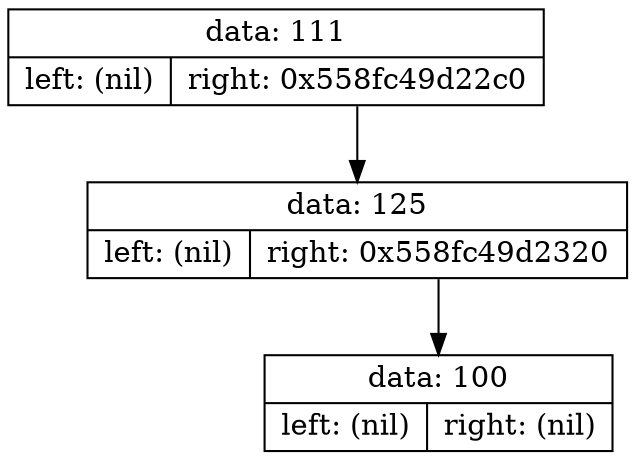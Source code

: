 digraph dump
{
	node0x558fc49d2260 [shape = "record", label = "{<f1>data: 111|{<f2>left: (nil)|<f3>right: 0x558fc49d22c0}}"];
	node0x558fc49d22c0 [shape = "record", label = "{<f1>data: 125|{<f2>left: (nil)|<f3>right: 0x558fc49d2320}}"];
	node0x558fc49d2320 [shape = "record", label = "{<f1>data: 100|{<f2>left: (nil)|<f3>right: (nil)}}"];
	node0x558fc49d22c0:f3 -> node0x558fc49d2320
	node0x558fc49d2260:f3 -> node0x558fc49d22c0

}
